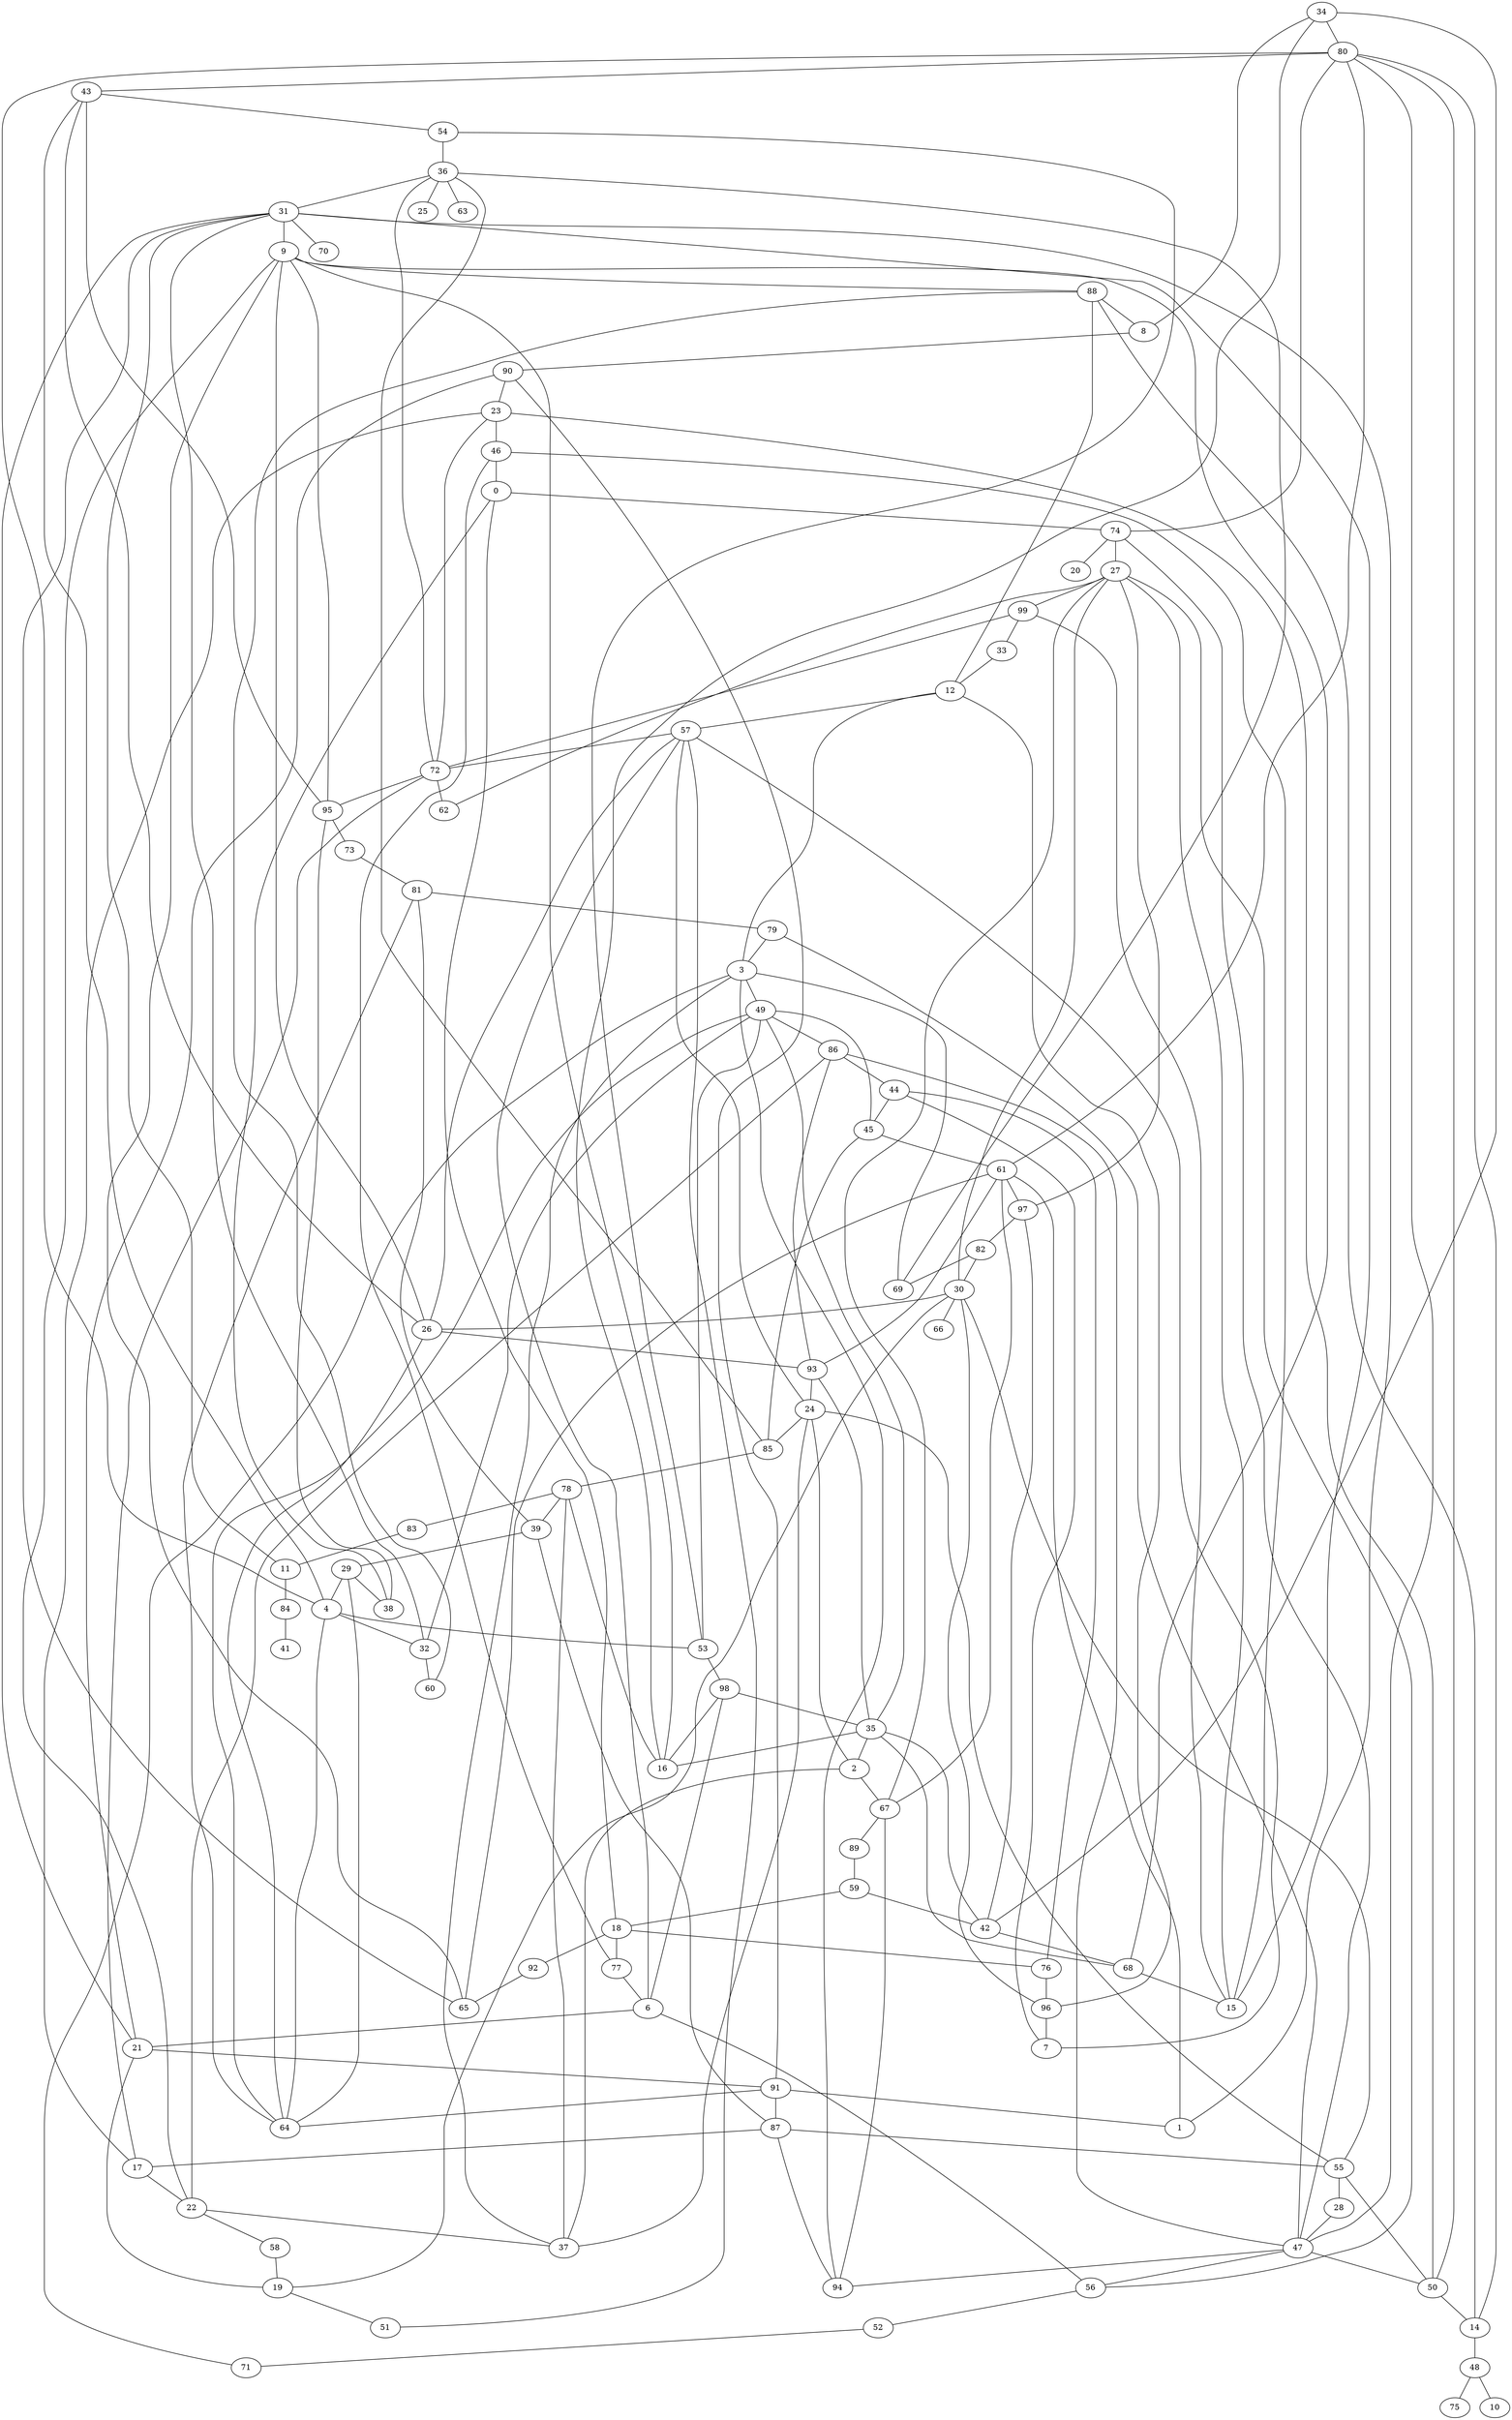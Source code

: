 graph G {
  34;
  80;
  43;
  54;
  36;
  31;
  9;
  88;
  8;
  90;
  23;
  46;
  0;
  74;
  20;
  27;
  99;
  33;
  12;
  57;
  72;
  95;
  73;
  81;
  79;
  3;
  49;
  86;
  44;
  45;
  61;
  97;
  82;
  69;
  30;
  26;
  93;
  24;
  85;
  78;
  39;
  29;
  4;
  32;
  60;
  53;
  98;
  35;
  2;
  67;
  89;
  59;
  42;
  68;
  15;
  18;
  77;
  6;
  21;
  91;
  64;
  1;
  87;
  17;
  22;
  58;
  19;
  51;
  37;
  55;
  28;
  47;
  56;
  52;
  71;
  94;
  50;
  14;
  48;
  75;
  10;
  76;
  96;
  7;
  92;
  65;
  16;
  38;
  83;
  11;
  84;
  41;
  66;
  62;
  70;
  25;
  63;
   34 -- 16;
   34 -- 8;
   34 -- 42;
   34 -- 80;
   80 -- 47;
   80 -- 4;
   80 -- 14;
   80 -- 74;
   80 -- 61;
   80 -- 50;
   80 -- 43;
   43 -- 4;
   43 -- 95;
   43 -- 26;
   43 -- 54;
   54 -- 53;
   54 -- 36;
   36 -- 85;
   36 -- 63;
   36 -- 25;
   36 -- 72;
   36 -- 69;
   36 -- 31;
   31 -- 70;
   31 -- 15;
   31 -- 21;
   31 -- 65;
   31 -- 11;
   31 -- 32;
   31 -- 1;
   31 -- 9;
   9 -- 95;
   9 -- 65;
   9 -- 16;
   9 -- 68;
   9 -- 26;
   9 -- 22;
   9 -- 88;
   88 -- 14;
   88 -- 60;
   88 -- 12;
   88 -- 8;
   8 -- 90;
   90 -- 21;
   90 -- 91;
   90 -- 23;
   23 -- 72;
   23 -- 17;
   23 -- 50;
   23 -- 46;
   46 -- 15;
   46 -- 77;
   46 -- 0;
   0 -- 18;
   0 -- 38;
   0 -- 74;
   74 -- 47;
   74 -- 27;
   74 -- 20;
   27 -- 56;
   27 -- 97;
   27 -- 62;
   27 -- 30;
   27 -- 15;
   27 -- 67;
   27 -- 99;
   99 -- 72;
   99 -- 15;
   99 -- 33;
   33 -- 12;
   12 -- 96;
   12 -- 3;
   12 -- 57;
   57 -- 24;
   57 -- 7;
   57 -- 51;
   57 -- 26;
   57 -- 6;
   57 -- 72;
   72 -- 62;
   72 -- 17;
   72 -- 95;
   95 -- 38;
   95 -- 73;
   73 -- 81;
   81 -- 64;
   81 -- 39;
   81 -- 79;
   79 -- 47;
   79 -- 3;
   3 -- 37;
   3 -- 69;
   3 -- 71;
   3 -- 94;
   3 -- 49;
   49 -- 45;
   49 -- 35;
   49 -- 64;
   49 -- 32;
   49 -- 53;
   49 -- 86;
   86 -- 22;
   86 -- 47;
   86 -- 93;
   86 -- 44;
   44 -- 76;
   44 -- 7;
   44 -- 45;
   45 -- 85;
   45 -- 61;
   61 -- 65;
   61 -- 1;
   61 -- 67;
   61 -- 93;
   61 -- 97;
   97 -- 42;
   97 -- 82;
   82 -- 30;
   82 -- 69;
   30 -- 19;
   30 -- 55;
   30 -- 66;
   30 -- 96;
   30 -- 26;
   26 -- 64;
   26 -- 93;
   93 -- 35;
   93 -- 24;
   24 -- 2;
   24 -- 37;
   24 -- 55;
   24 -- 85;
   85 -- 78;
   78 -- 83;
   78 -- 37;
   78 -- 16;
   78 -- 39;
   39 -- 87;
   39 -- 29;
   29 -- 64;
   29 -- 38;
   29 -- 4;
   4 -- 64;
   4 -- 53;
   4 -- 32;
   32 -- 60;
   53 -- 98;
   98 -- 16;
   98 -- 6;
   98 -- 35;
   35 -- 42;
   35 -- 16;
   35 -- 68;
   35 -- 2;
   2 -- 37;
   2 -- 67;
   67 -- 94;
   67 -- 89;
   89 -- 59;
   59 -- 18;
   59 -- 42;
   42 -- 68;
   68 -- 15;
   18 -- 92;
   18 -- 76;
   18 -- 77;
   77 -- 6;
   6 -- 56;
   6 -- 21;
   21 -- 19;
   21 -- 91;
   91 -- 87;
   91 -- 1;
   91 -- 64;
   87 -- 94;
   87 -- 55;
   87 -- 17;
   17 -- 22;
   22 -- 37;
   22 -- 58;
   58 -- 19;
   19 -- 51;
   55 -- 50;
   55 -- 28;
   28 -- 47;
   47 -- 50;
   47 -- 94;
   47 -- 56;
   56 -- 52;
   52 -- 71;
   50 -- 14;
   14 -- 48;
   48 -- 10;
   48 -- 75;
   76 -- 96;
   96 -- 7;
   92 -- 65;
   83 -- 11;
   11 -- 84;
   84 -- 41;
}

